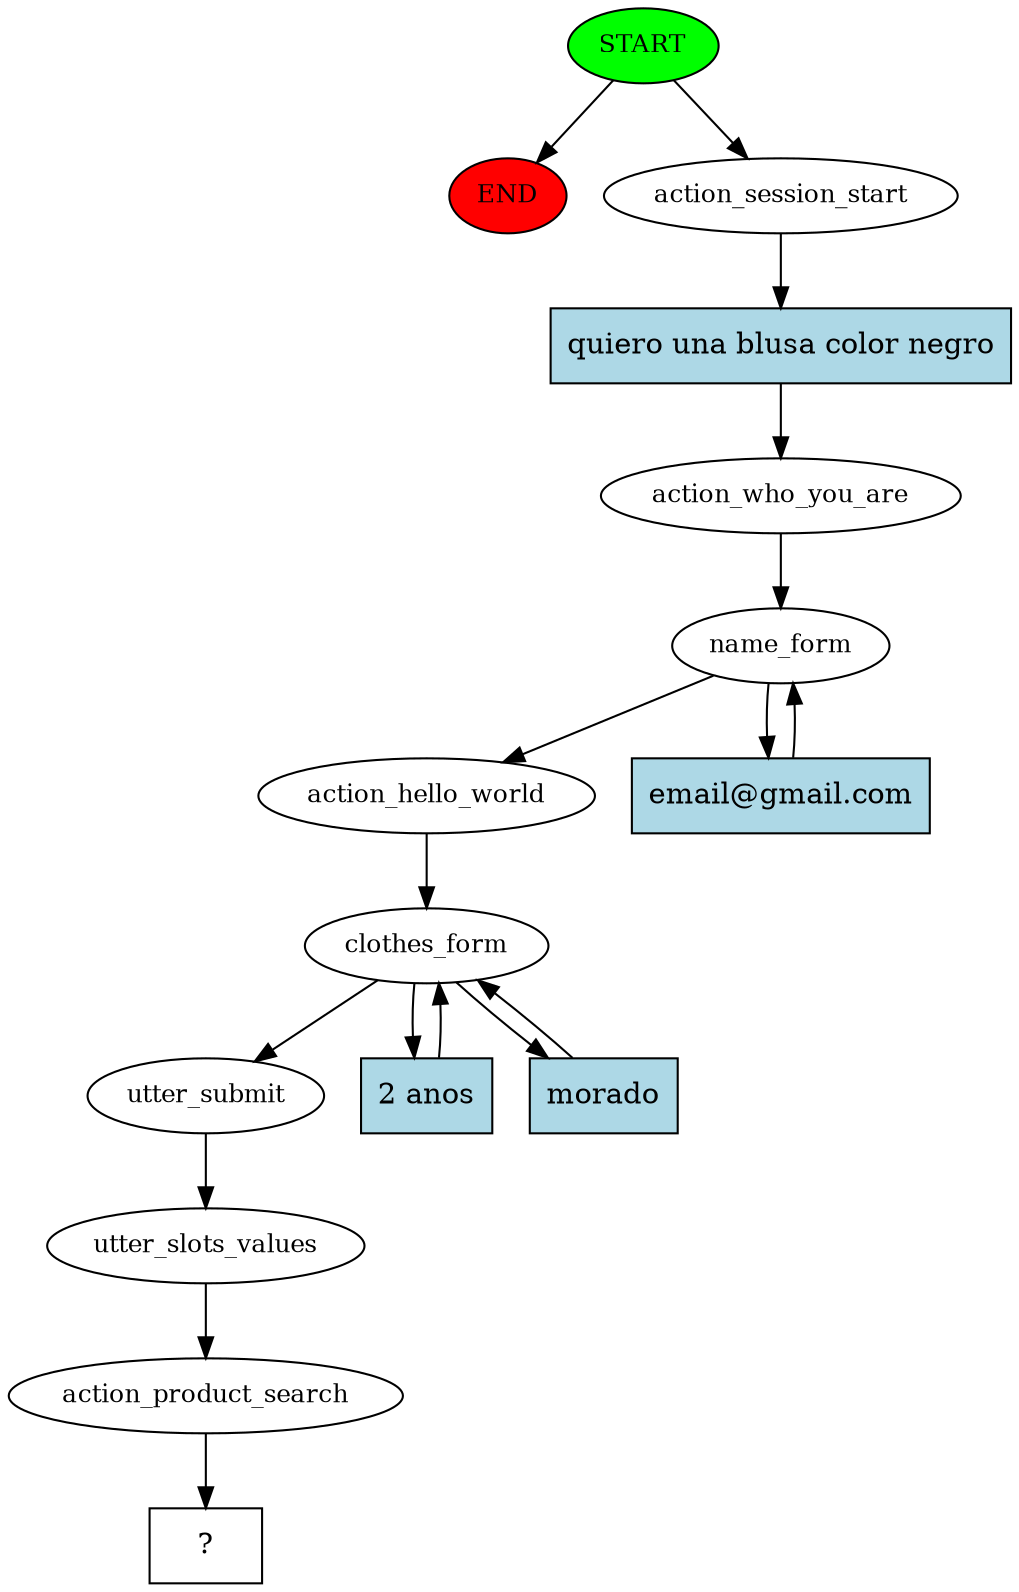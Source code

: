 digraph  {
0 [class="start active", fillcolor=green, fontsize=12, label=START, style=filled];
"-1" [class=end, fillcolor=red, fontsize=12, label=END, style=filled];
1 [class=active, fontsize=12, label=action_session_start];
2 [class=active, fontsize=12, label=action_who_you_are];
3 [class=active, fontsize=12, label=name_form];
6 [class=active, fontsize=12, label=action_hello_world];
7 [class=active, fontsize=12, label=clothes_form];
10 [class=active, fontsize=12, label=utter_submit];
11 [class=active, fontsize=12, label=utter_slots_values];
12 [class=active, fontsize=12, label=action_product_search];
13 [class="intent dashed active", label="  ?  ", shape=rect];
14 [class="intent active", fillcolor=lightblue, label="quiero una blusa color negro", shape=rect, style=filled];
15 [class="intent active", fillcolor=lightblue, label="email@gmail.com", shape=rect, style=filled];
16 [class="intent active", fillcolor=lightblue, label="2 anos", shape=rect, style=filled];
17 [class="intent active", fillcolor=lightblue, label=morado, shape=rect, style=filled];
0 -> "-1"  [class="", key=NONE, label=""];
0 -> 1  [class=active, key=NONE, label=""];
1 -> 14  [class=active, key=0];
2 -> 3  [class=active, key=NONE, label=""];
3 -> 6  [class=active, key=NONE, label=""];
3 -> 15  [class=active, key=0];
6 -> 7  [class=active, key=NONE, label=""];
7 -> 10  [class=active, key=NONE, label=""];
7 -> 16  [class=active, key=0];
7 -> 17  [class=active, key=0];
10 -> 11  [class=active, key=NONE, label=""];
11 -> 12  [class=active, key=NONE, label=""];
12 -> 13  [class=active, key=NONE, label=""];
14 -> 2  [class=active, key=0];
15 -> 3  [class=active, key=0];
16 -> 7  [class=active, key=0];
17 -> 7  [class=active, key=0];
}
